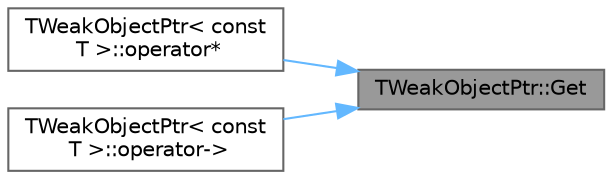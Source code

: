 digraph "TWeakObjectPtr::Get"
{
 // INTERACTIVE_SVG=YES
 // LATEX_PDF_SIZE
  bgcolor="transparent";
  edge [fontname=Helvetica,fontsize=10,labelfontname=Helvetica,labelfontsize=10];
  node [fontname=Helvetica,fontsize=10,shape=box,height=0.2,width=0.4];
  rankdir="RL";
  Node1 [id="Node000001",label="TWeakObjectPtr::Get",height=0.2,width=0.4,color="gray40", fillcolor="grey60", style="filled", fontcolor="black",tooltip="Dereference the weak pointer."];
  Node1 -> Node2 [id="edge1_Node000001_Node000002",dir="back",color="steelblue1",style="solid",tooltip=" "];
  Node2 [id="Node000002",label="TWeakObjectPtr\< const\l T \>::operator*",height=0.2,width=0.4,color="grey40", fillcolor="white", style="filled",URL="$d3/daa/structTWeakObjectPtr.html#a49c830c1dd9fb816b7b565d942b69571",tooltip=" "];
  Node1 -> Node3 [id="edge2_Node000001_Node000003",dir="back",color="steelblue1",style="solid",tooltip=" "];
  Node3 [id="Node000003",label="TWeakObjectPtr\< const\l T \>::operator-\>",height=0.2,width=0.4,color="grey40", fillcolor="white", style="filled",URL="$d3/daa/structTWeakObjectPtr.html#a14d4473097ad97acb5fc863d1091de4e",tooltip=" "];
}
